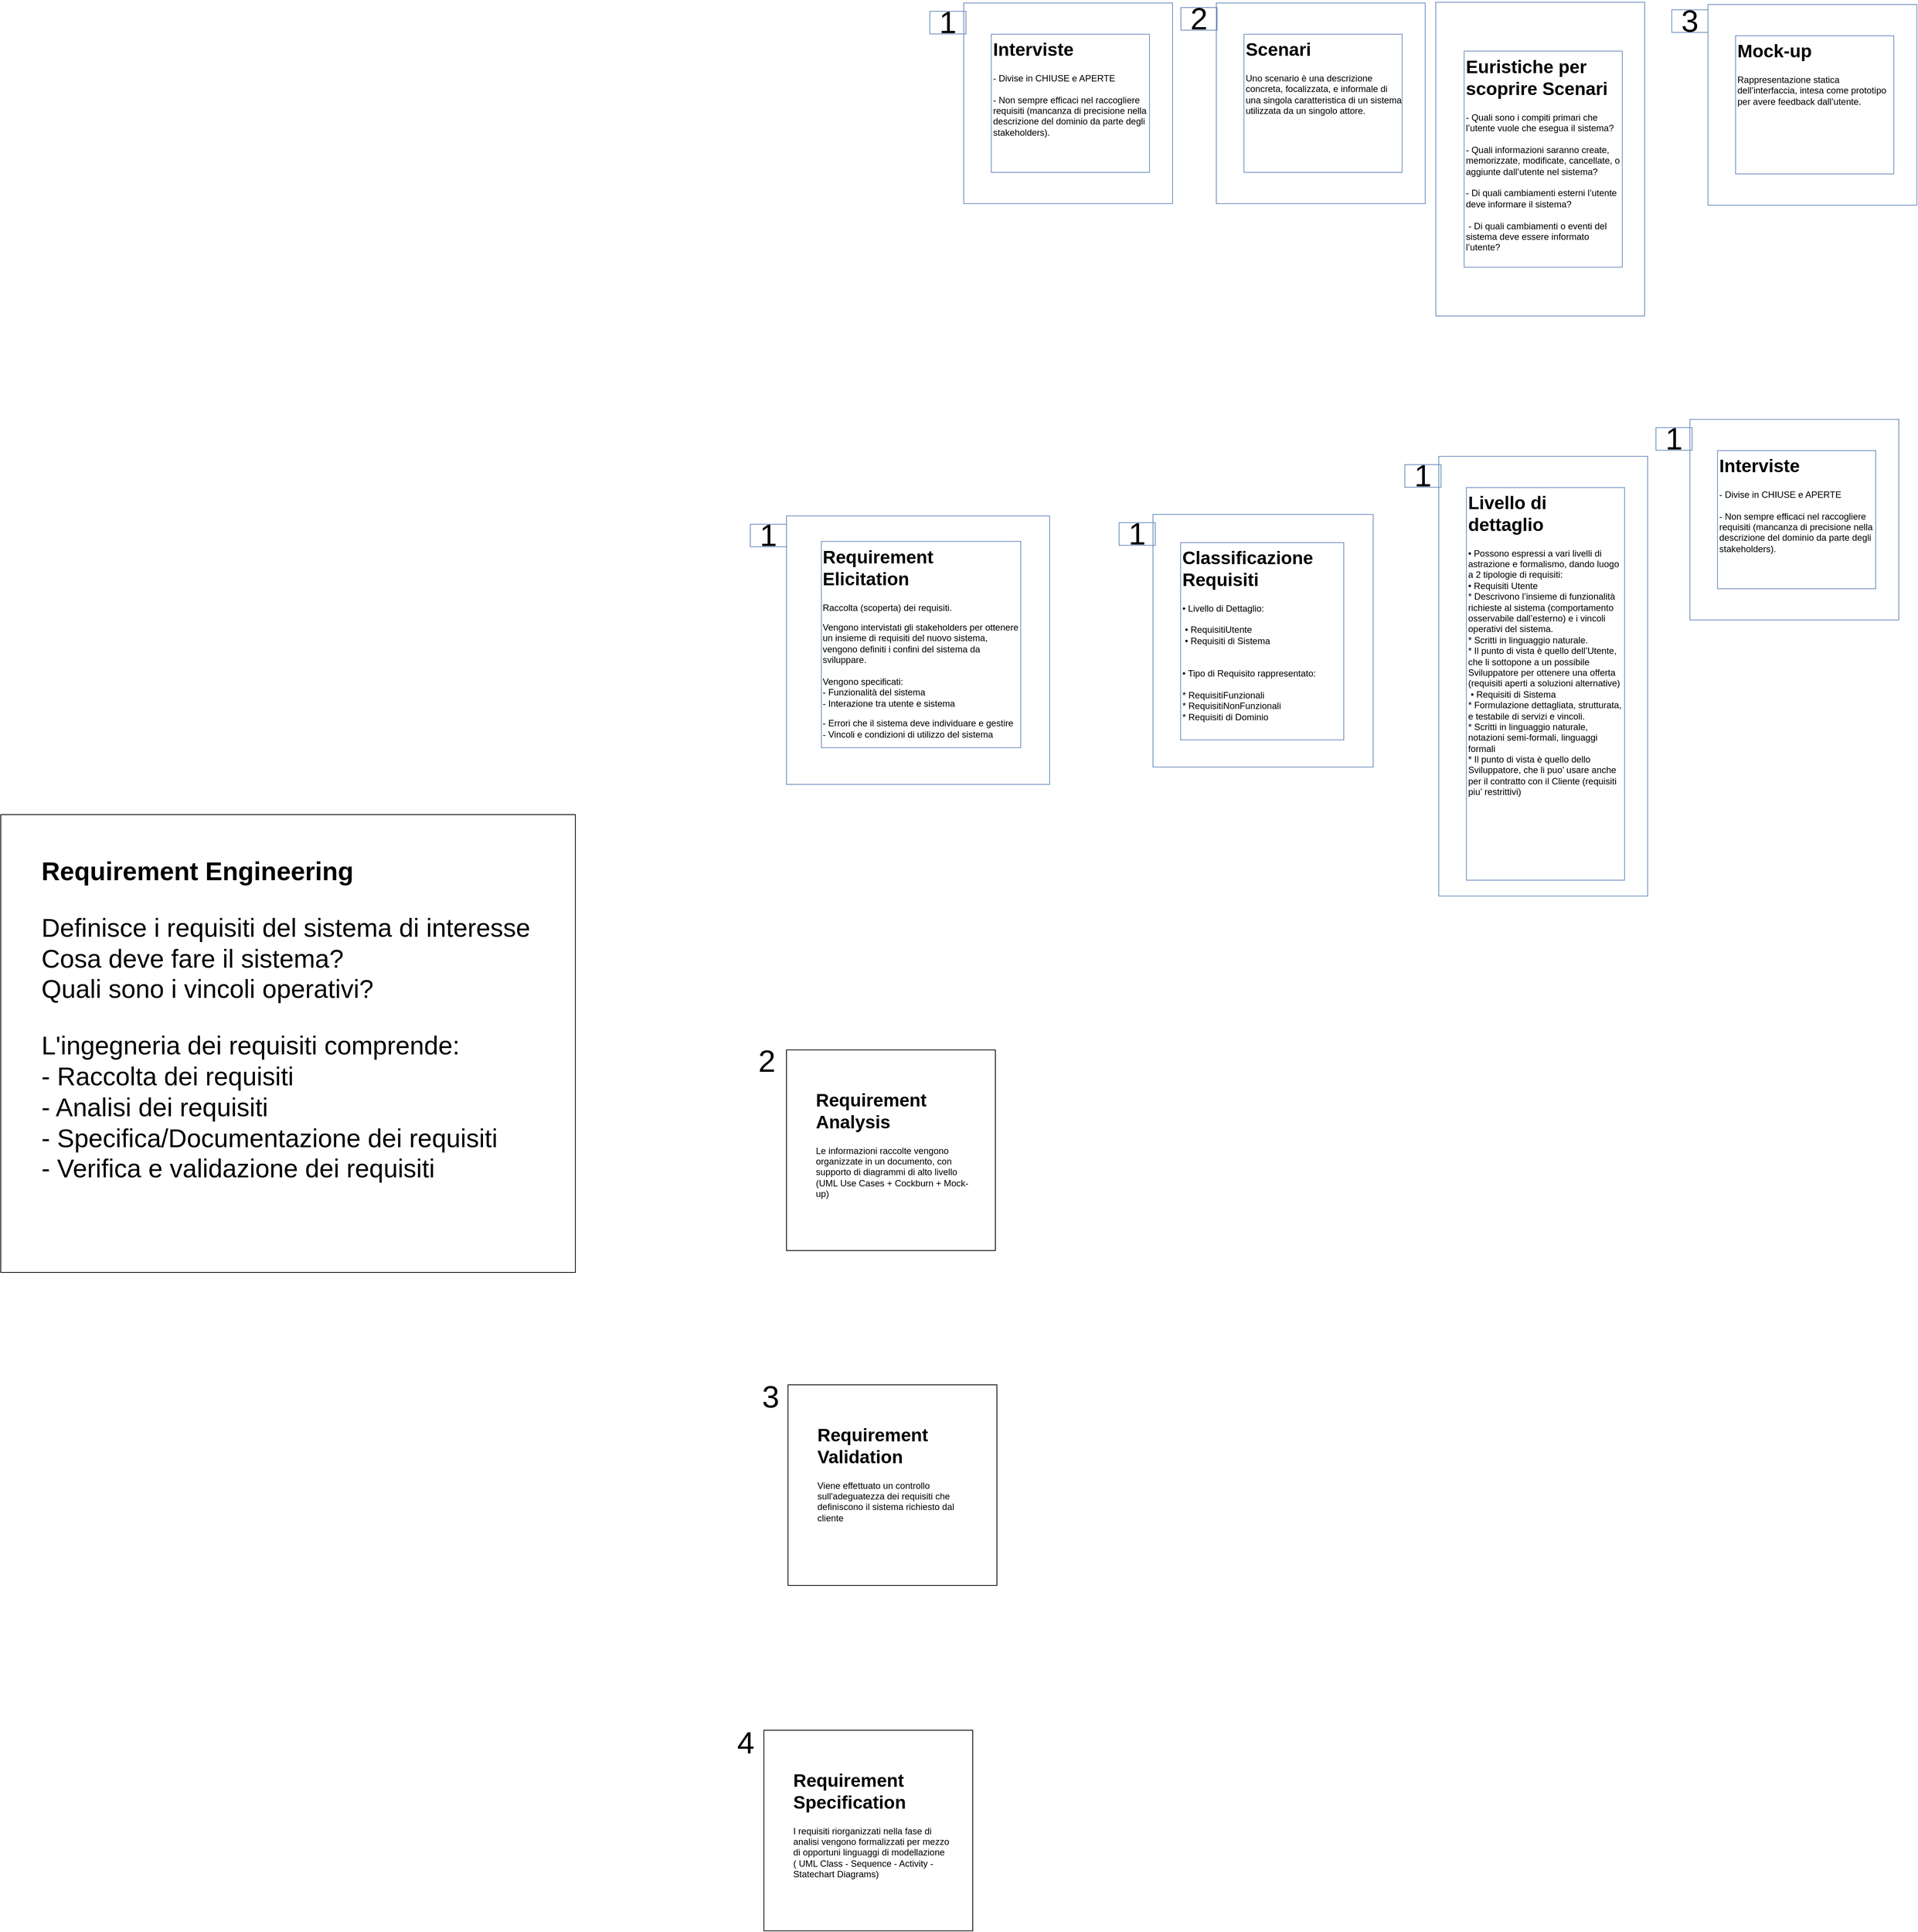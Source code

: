 <mxfile version="24.2.0" type="github">
  <diagram name="Page-1" id="bgw6Ty6ryX-Bh5xOLWq1">
    <mxGraphModel dx="4072" dy="3188" grid="0" gridSize="10" guides="1" tooltips="1" connect="1" arrows="1" fold="1" page="0" pageScale="1" pageWidth="850" pageHeight="1100" math="0" shadow="0">
      <root>
        <mxCell id="0" />
        <mxCell id="1" parent="0" />
        <mxCell id="R4EHs0gGsL9Us6-6UwET-13" value="" style="group" parent="1" vertex="1" connectable="0">
          <mxGeometry x="-821" y="204" width="762" height="607" as="geometry" />
        </mxCell>
        <mxCell id="R4EHs0gGsL9Us6-6UwET-1" value="" style="rounded=0;whiteSpace=wrap;html=1;movable=1;resizable=1;rotatable=1;deletable=1;editable=1;locked=0;connectable=1;container=0;" parent="R4EHs0gGsL9Us6-6UwET-13" vertex="1">
          <mxGeometry width="762" height="607" as="geometry" />
        </mxCell>
        <mxCell id="R4EHs0gGsL9Us6-6UwET-2" value="&lt;h1 style=&quot;margin-top: 0px; font-size: 34px;&quot;&gt;&lt;font style=&quot;font-size: 34px;&quot;&gt;Requirement Engineering&lt;br&gt;&lt;/font&gt;&lt;/h1&gt;&lt;p style=&quot;font-size: 34px;&quot;&gt;&lt;font style=&quot;font-size: 34px;&quot;&gt;Definisce i requisiti del sistema di interesse&lt;br&gt;Cosa deve fare il sistema?&lt;br&gt;Quali sono i vincoli operativi?&lt;/font&gt;&lt;/p&gt;&lt;p style=&quot;font-size: 34px;&quot;&gt;&lt;font style=&quot;font-size: 34px;&quot;&gt;&lt;font style=&quot;font-size: 34px;&quot;&gt;L&#39;ingegneria dei requisiti comprende:&lt;br&gt;- Raccolta dei requisiti&lt;br&gt;- Analisi dei requisiti&lt;br&gt;- Specifica/Documentazione dei requisiti&lt;br&gt;- Verifica e validazione dei requisiti&lt;/font&gt;&lt;font style=&quot;font-size: 34px;&quot;&gt;&lt;br&gt;&lt;/font&gt;&lt;/font&gt;&lt;/p&gt;" style="text;html=1;whiteSpace=wrap;overflow=hidden;rounded=0;movable=1;resizable=1;rotatable=1;deletable=1;editable=1;locked=0;connectable=1;container=0;" parent="R4EHs0gGsL9Us6-6UwET-13" vertex="1">
          <mxGeometry x="51.55" y="47.82" width="664.45" height="529.18" as="geometry" />
        </mxCell>
        <mxCell id="R4EHs0gGsL9Us6-6UwET-14" value="" style="group;fillColor=none;strokeColor=#6c8ebf;" parent="1" vertex="1" connectable="0">
          <mxGeometry x="221" y="-192" width="349" height="356" as="geometry" />
        </mxCell>
        <mxCell id="R4EHs0gGsL9Us6-6UwET-8" value="" style="rounded=0;whiteSpace=wrap;html=1;movable=1;resizable=1;rotatable=1;deletable=1;editable=1;locked=0;connectable=1;container=0;fillColor=none;strokeColor=#6c8ebf;" parent="R4EHs0gGsL9Us6-6UwET-14" vertex="1">
          <mxGeometry width="349" height="356" as="geometry" />
        </mxCell>
        <mxCell id="R4EHs0gGsL9Us6-6UwET-9" value="&lt;h1 style=&quot;margin-top: 0px;&quot;&gt;Requirement Elicitation&lt;br&gt;&lt;/h1&gt;&lt;p&gt;Raccolta (scoperta) dei requisiti.&lt;/p&gt;&lt;p&gt;Vengono intervistati gli stakeholders per ottenere un insieme di requisiti del nuovo sistema, vengono definiti i confini del sistema da sviluppare.&lt;br&gt;&lt;br&gt;Vengono specificati:&lt;br&gt;- Funzionalità del sistema&lt;br&gt;- Interazione tra utente e sistema&lt;/p&gt;&lt;p&gt;- Errori che il sistema deve individuare e gestire&lt;br&gt;- Vincoli e condizioni di utilizzo del sistema&lt;br&gt;&lt;/p&gt;" style="text;html=1;whiteSpace=wrap;overflow=hidden;rounded=0;movable=1;resizable=1;rotatable=1;deletable=1;editable=1;locked=0;connectable=1;container=0;fillColor=none;strokeColor=#6c8ebf;" parent="R4EHs0gGsL9Us6-6UwET-14" vertex="1">
          <mxGeometry x="46.247" y="33.797" width="264.324" height="273.489" as="geometry" />
        </mxCell>
        <mxCell id="R4EHs0gGsL9Us6-6UwET-15" value="" style="group" parent="1" vertex="1" connectable="0">
          <mxGeometry x="221" y="516" width="277" height="266" as="geometry" />
        </mxCell>
        <mxCell id="R4EHs0gGsL9Us6-6UwET-16" value="" style="rounded=0;whiteSpace=wrap;html=1;movable=1;resizable=1;rotatable=1;deletable=1;editable=1;locked=0;connectable=1;container=0;" parent="R4EHs0gGsL9Us6-6UwET-15" vertex="1">
          <mxGeometry width="277" height="266" as="geometry" />
        </mxCell>
        <mxCell id="R4EHs0gGsL9Us6-6UwET-17" value="&lt;h1 style=&quot;margin-top: 0px;&quot;&gt;Requirement Analysis&lt;br&gt;&lt;/h1&gt;Le informazioni raccolte vengono organizzate in un documento, con supporto di diagrammi di alto livello (UML Use Cases + Cockburn + Mock-up)" style="text;html=1;whiteSpace=wrap;overflow=hidden;rounded=0;movable=1;resizable=1;rotatable=1;deletable=1;editable=1;locked=0;connectable=1;container=0;" parent="R4EHs0gGsL9Us6-6UwET-15" vertex="1">
          <mxGeometry x="36.708" y="46.428" width="209.795" height="183.176" as="geometry" />
        </mxCell>
        <mxCell id="R4EHs0gGsL9Us6-6UwET-18" value="" style="group" parent="1" vertex="1" connectable="0">
          <mxGeometry x="191" y="1418" width="277" height="266" as="geometry" />
        </mxCell>
        <mxCell id="R4EHs0gGsL9Us6-6UwET-19" value="" style="rounded=0;whiteSpace=wrap;html=1;movable=1;resizable=1;rotatable=1;deletable=1;editable=1;locked=0;connectable=1;container=0;" parent="R4EHs0gGsL9Us6-6UwET-18" vertex="1">
          <mxGeometry width="277" height="266" as="geometry" />
        </mxCell>
        <mxCell id="R4EHs0gGsL9Us6-6UwET-20" value="&lt;h1 style=&quot;margin-top: 0px;&quot;&gt;Requirement Specification&lt;br&gt;&lt;/h1&gt;&lt;p&gt;I requisiti riorganizzati nella fase di analisi vengono formalizzati per mezzo di opportuni linguaggi di modellazione ( UML Class - Sequence - Activity - Statechart Diagrams)&lt;br&gt;&lt;/p&gt;" style="text;html=1;whiteSpace=wrap;overflow=hidden;rounded=0;movable=1;resizable=1;rotatable=1;deletable=1;editable=1;locked=0;connectable=1;container=0;" parent="R4EHs0gGsL9Us6-6UwET-18" vertex="1">
          <mxGeometry x="36.708" y="46.428" width="209.795" height="183.176" as="geometry" />
        </mxCell>
        <mxCell id="R4EHs0gGsL9Us6-6UwET-22" value="" style="group" parent="1" vertex="1" connectable="0">
          <mxGeometry x="223" y="960" width="277" height="266" as="geometry" />
        </mxCell>
        <mxCell id="R4EHs0gGsL9Us6-6UwET-23" value="" style="rounded=0;whiteSpace=wrap;html=1;movable=1;resizable=1;rotatable=1;deletable=1;editable=1;locked=0;connectable=1;container=0;" parent="R4EHs0gGsL9Us6-6UwET-22" vertex="1">
          <mxGeometry width="277" height="266" as="geometry" />
        </mxCell>
        <mxCell id="R4EHs0gGsL9Us6-6UwET-24" value="&lt;h1 style=&quot;margin-top: 0px;&quot;&gt;Requirement Validation&lt;/h1&gt;&lt;div&gt;Viene effettuato un controllo sull&#39;adeguatezza dei requisiti che definiscono il sistema richiesto dal cliente&lt;br&gt;&lt;/div&gt;" style="text;html=1;whiteSpace=wrap;overflow=hidden;rounded=0;movable=1;resizable=1;rotatable=1;deletable=1;editable=1;locked=0;connectable=1;container=0;" parent="R4EHs0gGsL9Us6-6UwET-22" vertex="1">
          <mxGeometry x="36.708" y="46.428" width="209.795" height="183.176" as="geometry" />
        </mxCell>
        <mxCell id="R4EHs0gGsL9Us6-6UwET-26" value="1" style="text;html=1;align=center;verticalAlign=middle;whiteSpace=wrap;rounded=0;fontSize=41;fillColor=none;strokeColor=#6c8ebf;" parent="1" vertex="1">
          <mxGeometry x="173" y="-181" width="48" height="30" as="geometry" />
        </mxCell>
        <mxCell id="R4EHs0gGsL9Us6-6UwET-27" value="2" style="text;html=1;align=center;verticalAlign=middle;whiteSpace=wrap;rounded=0;fontSize=41;" parent="1" vertex="1">
          <mxGeometry x="171" y="516" width="48" height="30" as="geometry" />
        </mxCell>
        <mxCell id="R4EHs0gGsL9Us6-6UwET-28" value="3" style="text;html=1;align=center;verticalAlign=middle;whiteSpace=wrap;rounded=0;fontSize=41;" parent="1" vertex="1">
          <mxGeometry x="176" y="961" width="48" height="30" as="geometry" />
        </mxCell>
        <mxCell id="R4EHs0gGsL9Us6-6UwET-29" value="4" style="text;html=1;align=center;verticalAlign=middle;whiteSpace=wrap;rounded=0;fontSize=41;" parent="1" vertex="1">
          <mxGeometry x="143" y="1420" width="48" height="30" as="geometry" />
        </mxCell>
        <mxCell id="mennD_nQfhp7gI7Amu3e-4" value="" style="group;fillColor=none;dashed=1;dashPattern=8 8;strokeWidth=1;strokeColor=#6c8ebf;fillStyle=solid;gradientColor=default;gradientDirection=north;rounded=0;glass=0;" vertex="1" connectable="0" parent="1">
          <mxGeometry x="456" y="-872" width="277" height="266" as="geometry" />
        </mxCell>
        <mxCell id="mennD_nQfhp7gI7Amu3e-5" value="" style="rounded=0;whiteSpace=wrap;html=1;movable=1;resizable=1;rotatable=1;deletable=1;editable=1;locked=0;connectable=1;container=0;fillColor=none;strokeColor=#6c8ebf;fillStyle=solid;gradientColor=default;gradientDirection=north;glass=0;" vertex="1" parent="mennD_nQfhp7gI7Amu3e-4">
          <mxGeometry width="277" height="266" as="geometry" />
        </mxCell>
        <mxCell id="mennD_nQfhp7gI7Amu3e-6" value="&lt;h1 style=&quot;margin-top: 0px;&quot;&gt;Interviste&lt;br&gt;&lt;/h1&gt;&lt;div&gt;- Divise in CHIUSE e APERTE&lt;/div&gt;&lt;div&gt;&lt;br&gt;&lt;/div&gt;&lt;div&gt;- Non sempre efficaci nel raccogliere requisiti (mancanza di precisione nella descrizione del dominio da parte degli stakeholders).&lt;br&gt;&lt;/div&gt;" style="text;html=1;whiteSpace=wrap;overflow=hidden;rounded=0;movable=1;resizable=1;rotatable=1;deletable=1;editable=1;locked=0;connectable=1;container=0;fillColor=none;strokeColor=#6c8ebf;fillStyle=solid;gradientColor=default;gradientDirection=north;glass=0;" vertex="1" parent="mennD_nQfhp7gI7Amu3e-4">
          <mxGeometry x="36.598" y="41.408" width="209.795" height="183.176" as="geometry" />
        </mxCell>
        <mxCell id="mennD_nQfhp7gI7Amu3e-10" value="" style="group;fillColor=none;dashed=1;dashPattern=8 8;strokeWidth=1;strokeColor=#6c8ebf;fillStyle=solid;gradientColor=default;gradientDirection=north;rounded=0;glass=0;" vertex="1" connectable="0" parent="1">
          <mxGeometry x="791" y="-872" width="277" height="266" as="geometry" />
        </mxCell>
        <mxCell id="mennD_nQfhp7gI7Amu3e-11" value="" style="rounded=0;whiteSpace=wrap;html=1;movable=1;resizable=1;rotatable=1;deletable=1;editable=1;locked=0;connectable=1;container=0;fillColor=none;strokeColor=#6c8ebf;fillStyle=solid;gradientColor=default;gradientDirection=north;glass=0;" vertex="1" parent="mennD_nQfhp7gI7Amu3e-10">
          <mxGeometry width="277" height="266" as="geometry" />
        </mxCell>
        <mxCell id="mennD_nQfhp7gI7Amu3e-12" value="&lt;h1 style=&quot;margin-top: 0px;&quot;&gt;Scenari&lt;br&gt;&lt;/h1&gt;Uno scenario è una descrizione concreta, focalizzata, e informale di una singola caratteristica di un sistema utilizzata da un singolo attore. &lt;div&gt;&lt;br/&gt;&lt;/div&gt;" style="text;html=1;whiteSpace=wrap;overflow=hidden;rounded=0;movable=1;resizable=1;rotatable=1;deletable=1;editable=1;locked=0;connectable=1;container=0;fillColor=none;strokeColor=#6c8ebf;fillStyle=solid;gradientColor=default;gradientDirection=north;glass=0;" vertex="1" parent="mennD_nQfhp7gI7Amu3e-10">
          <mxGeometry x="36.598" y="41.408" width="209.795" height="183.176" as="geometry" />
        </mxCell>
        <mxCell id="mennD_nQfhp7gI7Amu3e-13" value="" style="group;fillColor=none;dashed=1;dashPattern=8 8;strokeWidth=1;strokeColor=#6c8ebf;gradientColor=#009999;gradientDirection=north;rounded=0;" vertex="1" connectable="0" parent="1">
          <mxGeometry x="1082" y="-873" width="277" height="416" as="geometry" />
        </mxCell>
        <mxCell id="mennD_nQfhp7gI7Amu3e-14" value="" style="rounded=0;whiteSpace=wrap;html=1;movable=1;resizable=1;rotatable=1;deletable=1;editable=1;locked=0;connectable=1;container=0;fillColor=none;strokeColor=#6c8ebf;gradientColor=#009999;gradientDirection=north;" vertex="1" parent="mennD_nQfhp7gI7Amu3e-13">
          <mxGeometry width="277" height="416" as="geometry" />
        </mxCell>
        <mxCell id="mennD_nQfhp7gI7Amu3e-15" value="&lt;h1 style=&quot;margin-top: 0px;&quot;&gt;Euristiche per scoprire Scenari&lt;br&gt;&lt;/h1&gt;&lt;div&gt;- Quali sono i compiti primari che l’utente vuole che esegua il sistema?&lt;/div&gt;&lt;div&gt;&lt;br&gt; &lt;/div&gt;&lt;div&gt;- Quali informazioni saranno create, memorizzate, modificate, cancellate, o aggiunte dall’utente nel sistema? &lt;br&gt;&lt;/div&gt;&lt;div&gt;&lt;br&gt;&lt;/div&gt;&lt;div&gt;- Di quali cambiamenti esterni l’utente deve informare il sistema?&lt;/div&gt;&lt;div&gt;&lt;br&gt;&lt;/div&gt;&lt;div&gt; - Di quali cambiamenti o eventi del sistema deve essere informato l’utente? &lt;/div&gt;&lt;br&gt;&lt;div&gt;&lt;br&gt;&lt;/div&gt;" style="text;html=1;whiteSpace=wrap;overflow=hidden;rounded=0;movable=1;resizable=1;rotatable=1;deletable=1;editable=1;locked=0;connectable=1;container=0;fillColor=none;strokeColor=#6c8ebf;fillStyle=solid;gradientColor=default;gradientDirection=north;glass=0;" vertex="1" parent="mennD_nQfhp7gI7Amu3e-13">
          <mxGeometry x="37.598" y="64.759" width="209.795" height="286.471" as="geometry" />
        </mxCell>
        <mxCell id="mennD_nQfhp7gI7Amu3e-18" value="" style="group;fillColor=none;dashed=1;dashPattern=8 8;strokeWidth=1;strokeColor=#6c8ebf;fillStyle=solid;gradientColor=default;gradientDirection=north;rounded=0;glass=0;" vertex="1" connectable="0" parent="1">
          <mxGeometry x="1443" y="-870" width="277" height="266" as="geometry" />
        </mxCell>
        <mxCell id="mennD_nQfhp7gI7Amu3e-19" value="" style="rounded=0;whiteSpace=wrap;html=1;movable=1;resizable=1;rotatable=1;deletable=1;editable=1;locked=0;connectable=1;container=0;fillColor=none;strokeColor=#6c8ebf;fillStyle=solid;gradientColor=default;gradientDirection=north;glass=0;" vertex="1" parent="mennD_nQfhp7gI7Amu3e-18">
          <mxGeometry width="277" height="266" as="geometry" />
        </mxCell>
        <mxCell id="mennD_nQfhp7gI7Amu3e-20" value="&lt;h1 style=&quot;margin-top: 0px;&quot;&gt;Mock-up&lt;br&gt;&lt;/h1&gt;Rappresentazione statica dell’interfaccia, intesa come prototipo per avere feedback dall’utente.&lt;br&gt;&lt;br&gt;&lt;div&gt;&lt;br&gt;&lt;/div&gt;" style="text;html=1;whiteSpace=wrap;overflow=hidden;rounded=0;movable=1;resizable=1;rotatable=1;deletable=1;editable=1;locked=0;connectable=1;container=0;fillColor=none;strokeColor=#6c8ebf;fillStyle=solid;gradientColor=default;gradientDirection=north;glass=0;" vertex="1" parent="mennD_nQfhp7gI7Amu3e-18">
          <mxGeometry x="36.598" y="41.408" width="209.795" height="183.176" as="geometry" />
        </mxCell>
        <mxCell id="mennD_nQfhp7gI7Amu3e-22" value="1" style="text;html=1;align=center;verticalAlign=middle;whiteSpace=wrap;rounded=0;fontSize=41;fillColor=none;strokeColor=#6c8ebf;fillStyle=solid;gradientColor=default;gradientDirection=north;glass=0;" vertex="1" parent="1">
          <mxGeometry x="411" y="-861" width="48" height="30" as="geometry" />
        </mxCell>
        <mxCell id="mennD_nQfhp7gI7Amu3e-23" value="2" style="text;html=1;align=center;verticalAlign=middle;whiteSpace=wrap;rounded=0;fontSize=41;fillColor=none;strokeColor=#6c8ebf;fillStyle=solid;gradientColor=default;gradientDirection=north;glass=0;" vertex="1" parent="1">
          <mxGeometry x="744" y="-866" width="48" height="30" as="geometry" />
        </mxCell>
        <mxCell id="mennD_nQfhp7gI7Amu3e-24" value="3" style="text;html=1;align=center;verticalAlign=middle;whiteSpace=wrap;rounded=0;fontSize=41;fillColor=none;strokeColor=#6c8ebf;fillStyle=solid;gradientColor=default;gradientDirection=north;glass=0;" vertex="1" parent="1">
          <mxGeometry x="1395" y="-863" width="48" height="30" as="geometry" />
        </mxCell>
        <mxCell id="mennD_nQfhp7gI7Amu3e-41" value="" style="group;fillColor=none;dashed=1;dashPattern=8 8;strokeWidth=1;strokeColor=#6c8ebf;" vertex="1" connectable="0" parent="1">
          <mxGeometry x="707" y="-194" width="292" height="335" as="geometry" />
        </mxCell>
        <mxCell id="mennD_nQfhp7gI7Amu3e-42" value="" style="rounded=0;whiteSpace=wrap;html=1;movable=1;resizable=1;rotatable=1;deletable=1;editable=1;locked=0;connectable=1;container=0;fillColor=none;strokeColor=#6c8ebf;" vertex="1" parent="mennD_nQfhp7gI7Amu3e-41">
          <mxGeometry width="292" height="335" as="geometry" />
        </mxCell>
        <mxCell id="mennD_nQfhp7gI7Amu3e-43" value="&lt;h1 style=&quot;margin-top: 0px;&quot;&gt;Classificazione Requisiti&lt;br&gt;&lt;/h1&gt;&lt;div&gt;• Livello di Dettaglio:&lt;br&gt;&lt;br&gt; • RequisitiUtente&lt;/div&gt;&lt;div&gt; • Requisiti di Sistema &lt;br&gt;&lt;br&gt;&lt;br&gt;• Tipo di Requisito rappresentato:&lt;br&gt;&lt;br&gt;* RequisitiFunzionali &lt;br&gt;* RequisitiNonFunzionali &lt;br&gt;* Requisiti di Dominio  &lt;br&gt;&lt;br&gt;&lt;/div&gt;" style="text;html=1;whiteSpace=wrap;overflow=hidden;rounded=0;movable=1;resizable=1;rotatable=1;deletable=1;editable=1;locked=0;connectable=1;container=0;fillColor=none;strokeColor=#6c8ebf;" vertex="1" parent="mennD_nQfhp7gI7Amu3e-41">
          <mxGeometry x="36.6" y="37.39" width="216.4" height="261.61" as="geometry" />
        </mxCell>
        <mxCell id="mennD_nQfhp7gI7Amu3e-44" value="1" style="text;html=1;align=center;verticalAlign=middle;whiteSpace=wrap;rounded=0;fontSize=41;fillColor=none;strokeColor=#6c8ebf;" vertex="1" parent="1">
          <mxGeometry x="662" y="-183" width="48" height="30" as="geometry" />
        </mxCell>
        <mxCell id="mennD_nQfhp7gI7Amu3e-45" value="" style="group;fillColor=none;dashed=1;dashPattern=8 8;strokeWidth=1;strokeColor=#6c8ebf;fillStyle=solid;gradientColor=#009999;gradientDirection=north;" vertex="1" connectable="0" parent="1">
          <mxGeometry x="1086" y="-271" width="277" height="583" as="geometry" />
        </mxCell>
        <mxCell id="mennD_nQfhp7gI7Amu3e-46" value="" style="rounded=0;whiteSpace=wrap;html=1;movable=1;resizable=1;rotatable=1;deletable=1;editable=1;locked=0;connectable=1;container=0;fillColor=none;strokeColor=#6c8ebf;fillStyle=solid;gradientColor=#009999;gradientDirection=north;" vertex="1" parent="mennD_nQfhp7gI7Amu3e-45">
          <mxGeometry width="277" height="583" as="geometry" />
        </mxCell>
        <mxCell id="mennD_nQfhp7gI7Amu3e-47" value="&lt;h1 style=&quot;margin-top: 0px;&quot;&gt;Livello di dettaglio&lt;br&gt;&lt;/h1&gt;• Possono espressi a vari livelli di astrazione e formalismo, dando luogo a 2 tipologie di requisiti: &lt;br&gt;• Requisiti Utente &lt;br&gt;* Descrivono l’insieme di funzionalità richieste al sistema (comportamento  osservabile dall’esterno) e i vincoli operativi del sistema.  &lt;br&gt;* Scritti in linguaggio naturale.  &lt;br&gt;* Il punto di vista è quello dell’Utente, che li sottopone a un possibile Sviluppatore per ottenere una offerta (requisiti aperti a soluzioni alternative)  • Requisiti di Sistema  &lt;br&gt;* Formulazione dettagliata, strutturata, e testabile di servizi e vincoli.  &lt;br&gt;* Scritti in linguaggio naturale, notazioni semi-formali, linguaggi formali  &lt;br&gt;* Il punto di vista è quello dello Sviluppatore, che li puo’ usare anche per il contratto con il Cliente (requisiti piu’ restrittivi)  " style="text;html=1;whiteSpace=wrap;overflow=hidden;rounded=0;movable=1;resizable=1;rotatable=1;deletable=1;editable=1;locked=0;connectable=1;container=0;fillColor=none;strokeColor=#6c8ebf;fillStyle=solid;gradientColor=#009999;gradientDirection=north;" vertex="1" parent="mennD_nQfhp7gI7Amu3e-45">
          <mxGeometry x="36.6" y="41.41" width="209.79" height="520.59" as="geometry" />
        </mxCell>
        <mxCell id="mennD_nQfhp7gI7Amu3e-48" value="1" style="text;html=1;align=center;verticalAlign=middle;whiteSpace=wrap;rounded=0;fontSize=41;fillColor=none;strokeColor=#6c8ebf;fillStyle=solid;gradientColor=#009999;gradientDirection=north;" vertex="1" parent="1">
          <mxGeometry x="1041" y="-260" width="48" height="30" as="geometry" />
        </mxCell>
        <mxCell id="mennD_nQfhp7gI7Amu3e-57" value="" style="group;fillColor=none;dashed=1;dashPattern=8 8;strokeWidth=1;strokeColor=#6c8ebf;fillStyle=solid;gradientColor=#009999;gradientDirection=north;" vertex="1" connectable="0" parent="1">
          <mxGeometry x="1419" y="-320" width="277" height="266" as="geometry" />
        </mxCell>
        <mxCell id="mennD_nQfhp7gI7Amu3e-58" value="" style="rounded=0;whiteSpace=wrap;html=1;movable=1;resizable=1;rotatable=1;deletable=1;editable=1;locked=0;connectable=1;container=0;fillColor=none;strokeColor=#6c8ebf;fillStyle=solid;gradientColor=#009999;gradientDirection=north;" vertex="1" parent="mennD_nQfhp7gI7Amu3e-57">
          <mxGeometry width="277" height="266" as="geometry" />
        </mxCell>
        <mxCell id="mennD_nQfhp7gI7Amu3e-59" value="&lt;h1 style=&quot;margin-top: 0px;&quot;&gt;Interviste&lt;br&gt;&lt;/h1&gt;&lt;div&gt;- Divise in CHIUSE e APERTE&lt;/div&gt;&lt;div&gt;&lt;br&gt;&lt;/div&gt;&lt;div&gt;- Non sempre efficaci nel raccogliere requisiti (mancanza di precisione nella descrizione del dominio da parte degli stakeholders).&lt;br&gt;&lt;/div&gt;" style="text;html=1;whiteSpace=wrap;overflow=hidden;rounded=0;movable=1;resizable=1;rotatable=1;deletable=1;editable=1;locked=0;connectable=1;container=0;fillColor=none;strokeColor=#6c8ebf;fillStyle=solid;gradientColor=#009999;gradientDirection=north;" vertex="1" parent="mennD_nQfhp7gI7Amu3e-57">
          <mxGeometry x="36.598" y="41.408" width="209.795" height="183.176" as="geometry" />
        </mxCell>
        <mxCell id="mennD_nQfhp7gI7Amu3e-60" value="1" style="text;html=1;align=center;verticalAlign=middle;whiteSpace=wrap;rounded=0;fontSize=41;fillColor=none;strokeColor=#6c8ebf;fillStyle=solid;gradientColor=#009999;gradientDirection=north;" vertex="1" parent="1">
          <mxGeometry x="1374" y="-309" width="48" height="30" as="geometry" />
        </mxCell>
      </root>
    </mxGraphModel>
  </diagram>
</mxfile>
